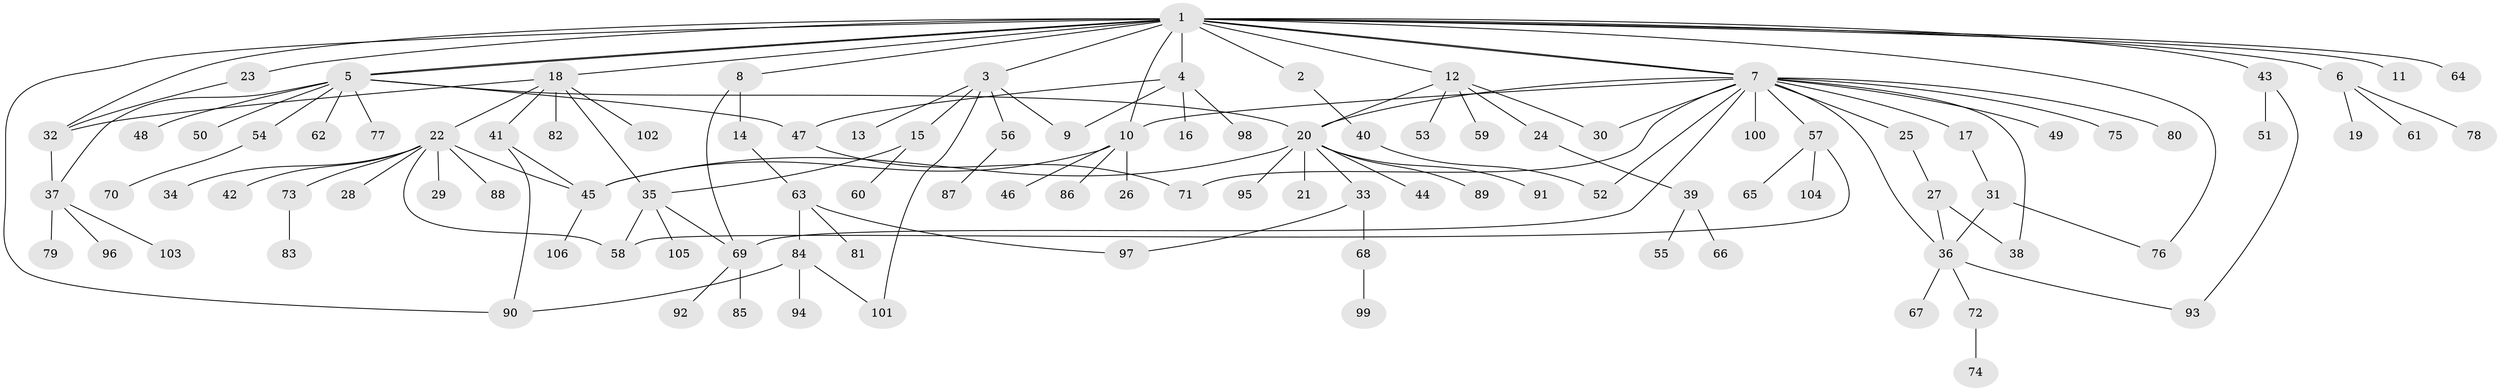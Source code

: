 // Generated by graph-tools (version 1.1) at 2025/35/03/09/25 02:35:23]
// undirected, 106 vertices, 135 edges
graph export_dot {
graph [start="1"]
  node [color=gray90,style=filled];
  1;
  2;
  3;
  4;
  5;
  6;
  7;
  8;
  9;
  10;
  11;
  12;
  13;
  14;
  15;
  16;
  17;
  18;
  19;
  20;
  21;
  22;
  23;
  24;
  25;
  26;
  27;
  28;
  29;
  30;
  31;
  32;
  33;
  34;
  35;
  36;
  37;
  38;
  39;
  40;
  41;
  42;
  43;
  44;
  45;
  46;
  47;
  48;
  49;
  50;
  51;
  52;
  53;
  54;
  55;
  56;
  57;
  58;
  59;
  60;
  61;
  62;
  63;
  64;
  65;
  66;
  67;
  68;
  69;
  70;
  71;
  72;
  73;
  74;
  75;
  76;
  77;
  78;
  79;
  80;
  81;
  82;
  83;
  84;
  85;
  86;
  87;
  88;
  89;
  90;
  91;
  92;
  93;
  94;
  95;
  96;
  97;
  98;
  99;
  100;
  101;
  102;
  103;
  104;
  105;
  106;
  1 -- 2;
  1 -- 3;
  1 -- 4;
  1 -- 5;
  1 -- 5;
  1 -- 6;
  1 -- 7;
  1 -- 7;
  1 -- 8;
  1 -- 10;
  1 -- 11;
  1 -- 12;
  1 -- 18;
  1 -- 23;
  1 -- 32;
  1 -- 43;
  1 -- 64;
  1 -- 76;
  1 -- 90;
  2 -- 40;
  3 -- 9;
  3 -- 13;
  3 -- 15;
  3 -- 56;
  3 -- 101;
  4 -- 9;
  4 -- 16;
  4 -- 47;
  4 -- 98;
  5 -- 20;
  5 -- 37;
  5 -- 47;
  5 -- 48;
  5 -- 50;
  5 -- 54;
  5 -- 62;
  5 -- 77;
  6 -- 19;
  6 -- 61;
  6 -- 78;
  7 -- 10;
  7 -- 17;
  7 -- 20;
  7 -- 25;
  7 -- 30;
  7 -- 36;
  7 -- 38;
  7 -- 49;
  7 -- 52;
  7 -- 57;
  7 -- 69;
  7 -- 71;
  7 -- 75;
  7 -- 80;
  7 -- 100;
  8 -- 14;
  8 -- 69;
  10 -- 26;
  10 -- 45;
  10 -- 46;
  10 -- 86;
  12 -- 20;
  12 -- 24;
  12 -- 30;
  12 -- 53;
  12 -- 59;
  14 -- 63;
  15 -- 35;
  15 -- 60;
  17 -- 31;
  18 -- 22;
  18 -- 32;
  18 -- 35;
  18 -- 41;
  18 -- 82;
  18 -- 102;
  20 -- 21;
  20 -- 33;
  20 -- 44;
  20 -- 45;
  20 -- 89;
  20 -- 91;
  20 -- 95;
  22 -- 28;
  22 -- 29;
  22 -- 34;
  22 -- 42;
  22 -- 45;
  22 -- 58;
  22 -- 73;
  22 -- 88;
  23 -- 32;
  24 -- 39;
  25 -- 27;
  27 -- 36;
  27 -- 38;
  31 -- 36;
  31 -- 76;
  32 -- 37;
  33 -- 68;
  33 -- 97;
  35 -- 58;
  35 -- 69;
  35 -- 105;
  36 -- 67;
  36 -- 72;
  36 -- 93;
  37 -- 79;
  37 -- 96;
  37 -- 103;
  39 -- 55;
  39 -- 66;
  40 -- 52;
  41 -- 45;
  41 -- 90;
  43 -- 51;
  43 -- 93;
  45 -- 106;
  47 -- 71;
  54 -- 70;
  56 -- 87;
  57 -- 58;
  57 -- 65;
  57 -- 104;
  63 -- 81;
  63 -- 84;
  63 -- 97;
  68 -- 99;
  69 -- 85;
  69 -- 92;
  72 -- 74;
  73 -- 83;
  84 -- 90;
  84 -- 94;
  84 -- 101;
}
